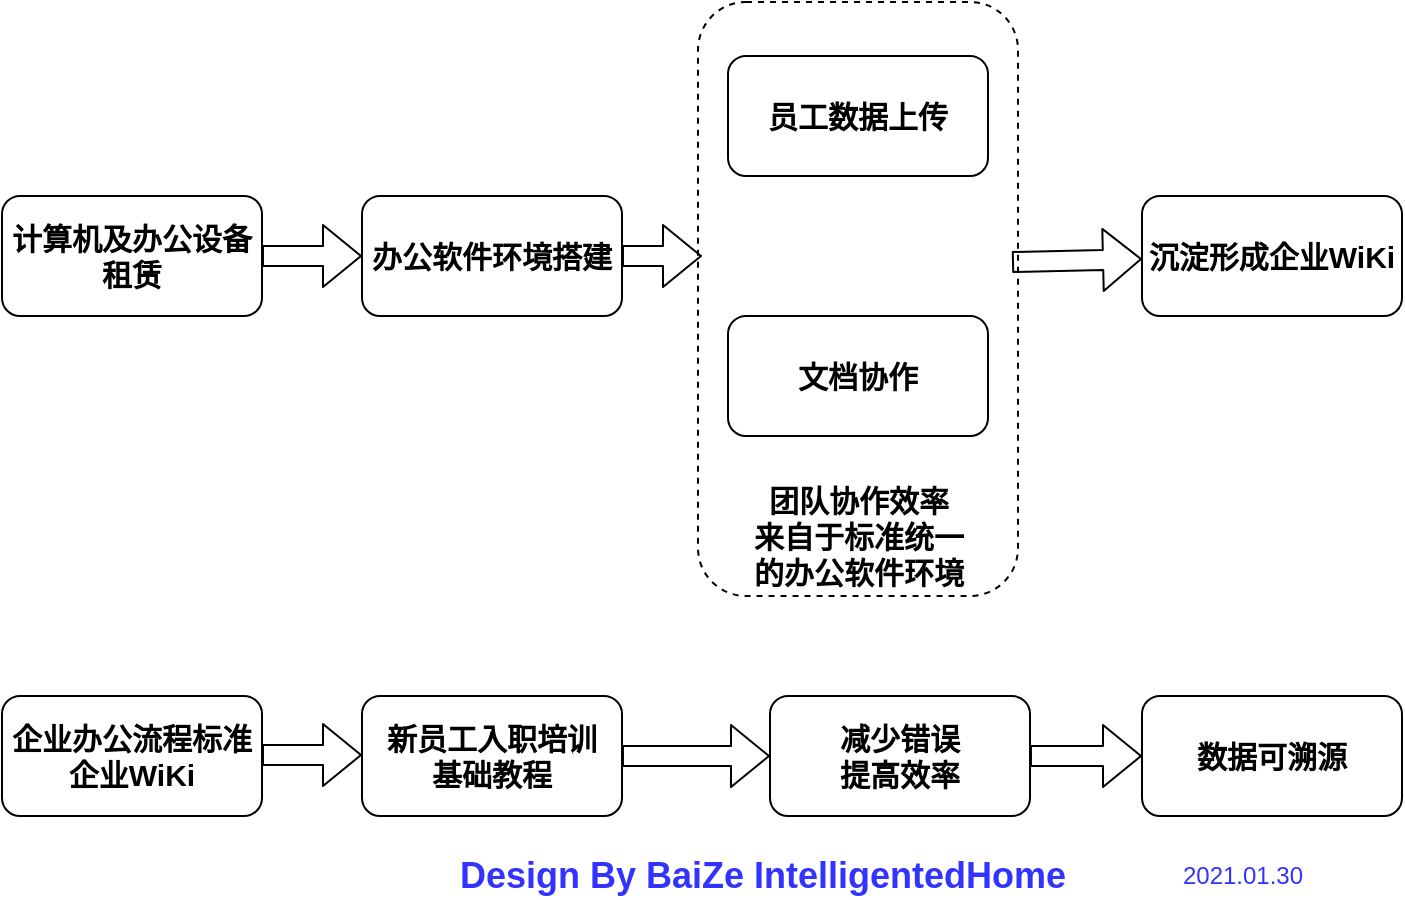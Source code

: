 <mxfile version="14.2.9" type="github">
  <diagram id="zweUdmbLniDzrKflGMgS" name="Page-1">
    <mxGraphModel dx="782" dy="481" grid="1" gridSize="10" guides="1" tooltips="1" connect="1" arrows="1" fold="1" page="1" pageScale="1" pageWidth="827" pageHeight="1169" math="0" shadow="0">
      <root>
        <mxCell id="0" />
        <mxCell id="1" parent="0" />
        <mxCell id="VT1aavtxXECYgDVy_Fky-9" value="" style="rounded=1;whiteSpace=wrap;html=1;dashed=1;" parent="1" vertex="1">
          <mxGeometry x="378" y="73" width="160" height="297" as="geometry" />
        </mxCell>
        <mxCell id="VT1aavtxXECYgDVy_Fky-1" value="计算机及办公设备&lt;br&gt;租赁" style="rounded=1;whiteSpace=wrap;html=1;fontStyle=1;fontSize=15;" parent="1" vertex="1">
          <mxGeometry x="30" y="170" width="130" height="60" as="geometry" />
        </mxCell>
        <mxCell id="VT1aavtxXECYgDVy_Fky-3" value="办公软件环境搭建" style="rounded=1;whiteSpace=wrap;html=1;fontStyle=1;fontSize=15;" parent="1" vertex="1">
          <mxGeometry x="210" y="170" width="130" height="60" as="geometry" />
        </mxCell>
        <mxCell id="VT1aavtxXECYgDVy_Fky-4" value="员工数据上传" style="rounded=1;whiteSpace=wrap;html=1;fontStyle=1;fontSize=15;" parent="1" vertex="1">
          <mxGeometry x="393" y="100" width="130" height="60" as="geometry" />
        </mxCell>
        <mxCell id="VT1aavtxXECYgDVy_Fky-5" value="文档协作" style="rounded=1;whiteSpace=wrap;html=1;fontStyle=1;fontSize=15;" parent="1" vertex="1">
          <mxGeometry x="393" y="230" width="130" height="60" as="geometry" />
        </mxCell>
        <mxCell id="VT1aavtxXECYgDVy_Fky-6" value="沉淀形成企业WiKi" style="rounded=1;whiteSpace=wrap;html=1;fontStyle=1;fontSize=15;" parent="1" vertex="1">
          <mxGeometry x="600" y="170" width="130" height="60" as="geometry" />
        </mxCell>
        <mxCell id="VT1aavtxXECYgDVy_Fky-7" value="" style="shape=flexArrow;endArrow=classic;html=1;exitX=1;exitY=0.5;exitDx=0;exitDy=0;" parent="1" source="VT1aavtxXECYgDVy_Fky-1" target="VT1aavtxXECYgDVy_Fky-3" edge="1">
          <mxGeometry width="50" height="50" relative="1" as="geometry">
            <mxPoint x="220" y="360" as="sourcePoint" />
            <mxPoint x="270" y="310" as="targetPoint" />
          </mxGeometry>
        </mxCell>
        <mxCell id="VT1aavtxXECYgDVy_Fky-10" value="" style="shape=flexArrow;endArrow=classic;html=1;exitX=1;exitY=0.5;exitDx=0;exitDy=0;" parent="1" source="VT1aavtxXECYgDVy_Fky-3" edge="1">
          <mxGeometry width="50" height="50" relative="1" as="geometry">
            <mxPoint x="230" y="330" as="sourcePoint" />
            <mxPoint x="380" y="200" as="targetPoint" />
          </mxGeometry>
        </mxCell>
        <mxCell id="VT1aavtxXECYgDVy_Fky-11" value="" style="shape=flexArrow;endArrow=classic;html=1;" parent="1" target="VT1aavtxXECYgDVy_Fky-6" edge="1">
          <mxGeometry width="50" height="50" relative="1" as="geometry">
            <mxPoint x="535" y="203" as="sourcePoint" />
            <mxPoint x="690" y="300" as="targetPoint" />
          </mxGeometry>
        </mxCell>
        <mxCell id="VT1aavtxXECYgDVy_Fky-12" value="企业办公流程标准&lt;br&gt;企业WiKi" style="rounded=1;whiteSpace=wrap;html=1;fontStyle=1;fontSize=15;" parent="1" vertex="1">
          <mxGeometry x="30" y="420" width="130" height="60" as="geometry" />
        </mxCell>
        <mxCell id="VT1aavtxXECYgDVy_Fky-13" value="新员工入职培训&lt;br&gt;基础教程" style="rounded=1;whiteSpace=wrap;html=1;fontStyle=1;fontSize=15;" parent="1" vertex="1">
          <mxGeometry x="210" y="420" width="130" height="60" as="geometry" />
        </mxCell>
        <mxCell id="VT1aavtxXECYgDVy_Fky-16" value="减少错误&lt;br&gt;提高效率" style="rounded=1;whiteSpace=wrap;html=1;fontStyle=1;fontSize=15;" parent="1" vertex="1">
          <mxGeometry x="414" y="420" width="130" height="60" as="geometry" />
        </mxCell>
        <mxCell id="VT1aavtxXECYgDVy_Fky-17" value="数据可溯源" style="rounded=1;whiteSpace=wrap;html=1;fontStyle=1;fontSize=15;" parent="1" vertex="1">
          <mxGeometry x="600" y="420" width="130" height="60" as="geometry" />
        </mxCell>
        <mxCell id="VT1aavtxXECYgDVy_Fky-18" value="" style="shape=flexArrow;endArrow=classic;html=1;exitX=1;exitY=0.5;exitDx=0;exitDy=0;" parent="1" edge="1">
          <mxGeometry width="50" height="50" relative="1" as="geometry">
            <mxPoint x="160" y="449.5" as="sourcePoint" />
            <mxPoint x="210" y="449.5" as="targetPoint" />
          </mxGeometry>
        </mxCell>
        <mxCell id="VT1aavtxXECYgDVy_Fky-19" value="" style="shape=flexArrow;endArrow=classic;html=1;exitX=1;exitY=0.5;exitDx=0;exitDy=0;entryX=0;entryY=0.5;entryDx=0;entryDy=0;" parent="1" source="VT1aavtxXECYgDVy_Fky-13" target="VT1aavtxXECYgDVy_Fky-16" edge="1">
          <mxGeometry width="50" height="50" relative="1" as="geometry">
            <mxPoint x="364" y="459.5" as="sourcePoint" />
            <mxPoint x="414" y="459.5" as="targetPoint" />
          </mxGeometry>
        </mxCell>
        <mxCell id="VT1aavtxXECYgDVy_Fky-20" value="" style="shape=flexArrow;endArrow=classic;html=1;exitX=1;exitY=0.5;exitDx=0;exitDy=0;entryX=0;entryY=0.5;entryDx=0;entryDy=0;" parent="1" source="VT1aavtxXECYgDVy_Fky-16" target="VT1aavtxXECYgDVy_Fky-17" edge="1">
          <mxGeometry width="50" height="50" relative="1" as="geometry">
            <mxPoint x="350" y="460" as="sourcePoint" />
            <mxPoint x="424" y="460" as="targetPoint" />
          </mxGeometry>
        </mxCell>
        <mxCell id="VT1aavtxXECYgDVy_Fky-21" value="&lt;b&gt;&lt;font style=&quot;font-size: 18px&quot; color=&quot;#3333ff&quot;&gt;Design By BaiZe IntelligentedHome&lt;/font&gt;&lt;/b&gt;" style="text;html=1;align=center;verticalAlign=middle;resizable=0;points=[];autosize=1;" parent="1" vertex="1">
          <mxGeometry x="250" y="500" width="320" height="20" as="geometry" />
        </mxCell>
        <mxCell id="VT1aavtxXECYgDVy_Fky-22" value="&lt;font color=&quot;#3333ff&quot;&gt;2021.01.30&lt;/font&gt;" style="text;html=1;align=center;verticalAlign=middle;resizable=0;points=[];autosize=1;" parent="1" vertex="1">
          <mxGeometry x="610" y="500" width="80" height="20" as="geometry" />
        </mxCell>
        <mxCell id="VT1aavtxXECYgDVy_Fky-23" value="&lt;b&gt;&lt;font style=&quot;font-size: 15px&quot;&gt;团队协作效率&lt;br&gt;来自于标准统一&lt;br&gt;的办公软件环境&lt;br&gt;&lt;/font&gt;&lt;/b&gt;" style="text;html=1;align=center;verticalAlign=middle;resizable=0;points=[];autosize=1;" parent="1" vertex="1">
          <mxGeometry x="398" y="315" width="120" height="50" as="geometry" />
        </mxCell>
      </root>
    </mxGraphModel>
  </diagram>
</mxfile>

